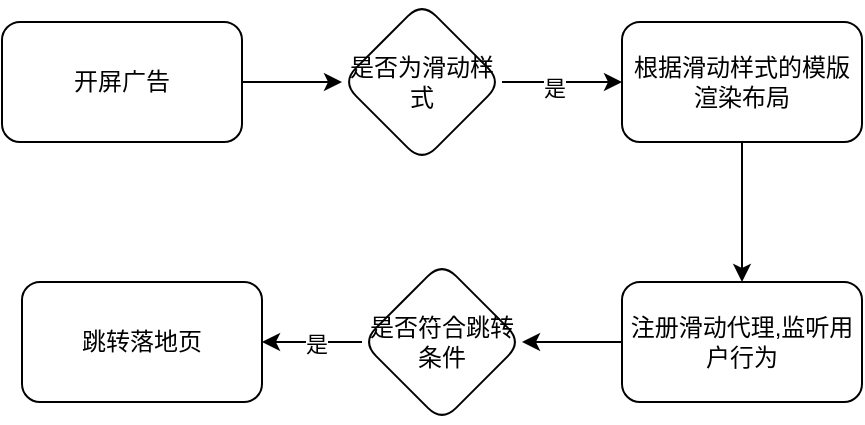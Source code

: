 <mxfile version="21.6.6" type="github">
  <diagram name="第 1 页" id="llk3EyRXvQeaN0CV_E1r">
    <mxGraphModel dx="954" dy="501" grid="1" gridSize="10" guides="1" tooltips="1" connect="1" arrows="1" fold="1" page="1" pageScale="1" pageWidth="827" pageHeight="1169" math="0" shadow="0">
      <root>
        <mxCell id="0" />
        <mxCell id="1" parent="0" />
        <mxCell id="h7s1iXQDxn3D3ugCvHFB-3" value="" style="edgeStyle=orthogonalEdgeStyle;rounded=0;orthogonalLoop=1;jettySize=auto;html=1;" edge="1" parent="1" source="h7s1iXQDxn3D3ugCvHFB-1" target="h7s1iXQDxn3D3ugCvHFB-2">
          <mxGeometry relative="1" as="geometry" />
        </mxCell>
        <mxCell id="h7s1iXQDxn3D3ugCvHFB-1" value="开屏广告" style="rounded=1;whiteSpace=wrap;html=1;" vertex="1" parent="1">
          <mxGeometry x="70" y="470" width="120" height="60" as="geometry" />
        </mxCell>
        <mxCell id="h7s1iXQDxn3D3ugCvHFB-5" value="" style="edgeStyle=orthogonalEdgeStyle;rounded=0;orthogonalLoop=1;jettySize=auto;html=1;" edge="1" parent="1" source="h7s1iXQDxn3D3ugCvHFB-2" target="h7s1iXQDxn3D3ugCvHFB-4">
          <mxGeometry relative="1" as="geometry" />
        </mxCell>
        <mxCell id="h7s1iXQDxn3D3ugCvHFB-12" value="是&lt;br&gt;" style="edgeLabel;html=1;align=center;verticalAlign=middle;resizable=0;points=[];" vertex="1" connectable="0" parent="h7s1iXQDxn3D3ugCvHFB-5">
          <mxGeometry x="-0.133" y="-3" relative="1" as="geometry">
            <mxPoint as="offset" />
          </mxGeometry>
        </mxCell>
        <mxCell id="h7s1iXQDxn3D3ugCvHFB-2" value="是否为滑动样式" style="rhombus;whiteSpace=wrap;html=1;rounded=1;" vertex="1" parent="1">
          <mxGeometry x="240" y="460" width="80" height="80" as="geometry" />
        </mxCell>
        <mxCell id="h7s1iXQDxn3D3ugCvHFB-7" value="" style="edgeStyle=orthogonalEdgeStyle;rounded=0;orthogonalLoop=1;jettySize=auto;html=1;" edge="1" parent="1" source="h7s1iXQDxn3D3ugCvHFB-4" target="h7s1iXQDxn3D3ugCvHFB-6">
          <mxGeometry relative="1" as="geometry" />
        </mxCell>
        <mxCell id="h7s1iXQDxn3D3ugCvHFB-4" value="根据滑动样式的模版渲染布局" style="whiteSpace=wrap;html=1;rounded=1;" vertex="1" parent="1">
          <mxGeometry x="380" y="470" width="120" height="60" as="geometry" />
        </mxCell>
        <mxCell id="h7s1iXQDxn3D3ugCvHFB-9" value="" style="edgeStyle=orthogonalEdgeStyle;rounded=0;orthogonalLoop=1;jettySize=auto;html=1;" edge="1" parent="1" source="h7s1iXQDxn3D3ugCvHFB-6" target="h7s1iXQDxn3D3ugCvHFB-8">
          <mxGeometry relative="1" as="geometry" />
        </mxCell>
        <mxCell id="h7s1iXQDxn3D3ugCvHFB-6" value="注册滑动代理,监听用户行为" style="whiteSpace=wrap;html=1;rounded=1;" vertex="1" parent="1">
          <mxGeometry x="380" y="600" width="120" height="60" as="geometry" />
        </mxCell>
        <mxCell id="h7s1iXQDxn3D3ugCvHFB-11" value="" style="edgeStyle=orthogonalEdgeStyle;rounded=0;orthogonalLoop=1;jettySize=auto;html=1;" edge="1" parent="1" source="h7s1iXQDxn3D3ugCvHFB-8" target="h7s1iXQDxn3D3ugCvHFB-10">
          <mxGeometry relative="1" as="geometry" />
        </mxCell>
        <mxCell id="h7s1iXQDxn3D3ugCvHFB-13" value="是" style="edgeLabel;html=1;align=center;verticalAlign=middle;resizable=0;points=[];" vertex="1" connectable="0" parent="h7s1iXQDxn3D3ugCvHFB-11">
          <mxGeometry x="-0.08" y="1" relative="1" as="geometry">
            <mxPoint as="offset" />
          </mxGeometry>
        </mxCell>
        <mxCell id="h7s1iXQDxn3D3ugCvHFB-8" value="是否符合跳转条件" style="rhombus;whiteSpace=wrap;html=1;rounded=1;" vertex="1" parent="1">
          <mxGeometry x="250" y="590" width="80" height="80" as="geometry" />
        </mxCell>
        <mxCell id="h7s1iXQDxn3D3ugCvHFB-10" value="跳转落地页" style="whiteSpace=wrap;html=1;rounded=1;" vertex="1" parent="1">
          <mxGeometry x="80" y="600" width="120" height="60" as="geometry" />
        </mxCell>
      </root>
    </mxGraphModel>
  </diagram>
</mxfile>

